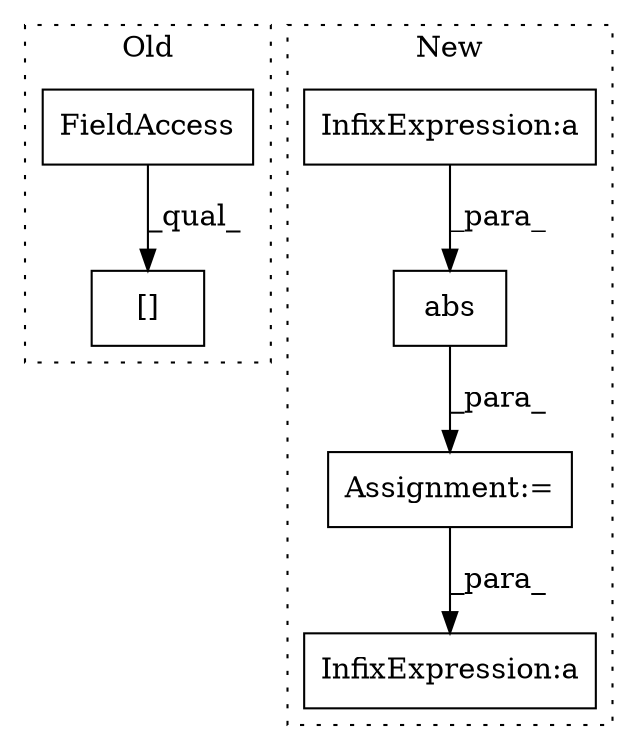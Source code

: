 digraph G {
subgraph cluster0 {
1 [label="[]" a="2" s="1256,1281" l="18,1" shape="box"];
4 [label="FieldAccess" a="22" s="1256" l="17" shape="box"];
label = "Old";
style="dotted";
}
subgraph cluster1 {
2 [label="abs" a="32" s="1238,1271" l="4,1" shape="box"];
3 [label="Assignment:=" a="7" s="1236" l="1" shape="box"];
5 [label="InfixExpression:a" a="27" s="1394" l="3" shape="box"];
6 [label="InfixExpression:a" a="27" s="1255" l="3" shape="box"];
label = "New";
style="dotted";
}
2 -> 3 [label="_para_"];
3 -> 5 [label="_para_"];
4 -> 1 [label="_qual_"];
6 -> 2 [label="_para_"];
}